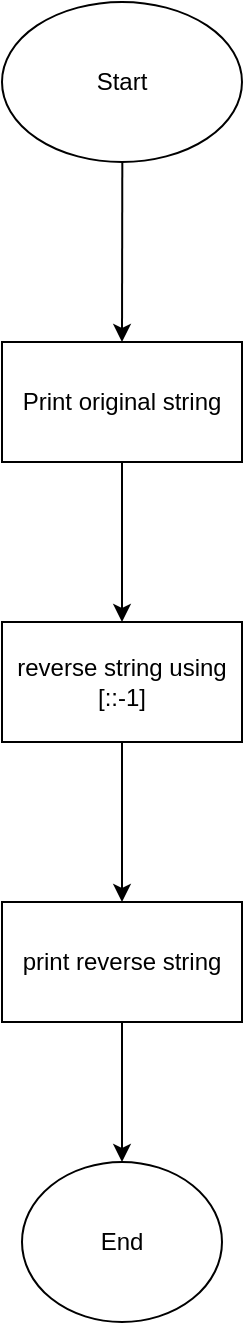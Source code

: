 <mxfile>
    <diagram id="2aw1JN0l2tjrXQEIi2Z2" name="Page-1">
        <mxGraphModel dx="996" dy="873" grid="1" gridSize="10" guides="1" tooltips="1" connect="1" arrows="1" fold="1" page="1" pageScale="1" pageWidth="2000" pageHeight="3600" math="0" shadow="0">
            <root>
                <mxCell id="0"/>
                <mxCell id="1" parent="0"/>
                <mxCell id="4" value="" style="edgeStyle=none;html=1;" edge="1" parent="1" source="2" target="3">
                    <mxGeometry relative="1" as="geometry"/>
                </mxCell>
                <mxCell id="2" value="Start" style="ellipse;whiteSpace=wrap;html=1;" vertex="1" parent="1">
                    <mxGeometry x="400" y="20" width="120" height="80" as="geometry"/>
                </mxCell>
                <mxCell id="6" value="" style="edgeStyle=none;html=1;" edge="1" parent="1" source="3" target="5">
                    <mxGeometry relative="1" as="geometry"/>
                </mxCell>
                <mxCell id="3" value="Print original string" style="whiteSpace=wrap;html=1;" vertex="1" parent="1">
                    <mxGeometry x="400" y="190" width="120" height="60" as="geometry"/>
                </mxCell>
                <mxCell id="8" value="" style="edgeStyle=none;html=1;" edge="1" parent="1" source="5" target="7">
                    <mxGeometry relative="1" as="geometry"/>
                </mxCell>
                <mxCell id="5" value="reverse string using [::-1]" style="whiteSpace=wrap;html=1;" vertex="1" parent="1">
                    <mxGeometry x="400" y="330" width="120" height="60" as="geometry"/>
                </mxCell>
                <mxCell id="10" value="" style="edgeStyle=none;html=1;" edge="1" parent="1" source="7" target="9">
                    <mxGeometry relative="1" as="geometry"/>
                </mxCell>
                <mxCell id="7" value="print reverse string" style="whiteSpace=wrap;html=1;" vertex="1" parent="1">
                    <mxGeometry x="400" y="470" width="120" height="60" as="geometry"/>
                </mxCell>
                <mxCell id="9" value="End" style="ellipse;whiteSpace=wrap;html=1;" vertex="1" parent="1">
                    <mxGeometry x="410" y="600" width="100" height="80" as="geometry"/>
                </mxCell>
            </root>
        </mxGraphModel>
    </diagram>
</mxfile>